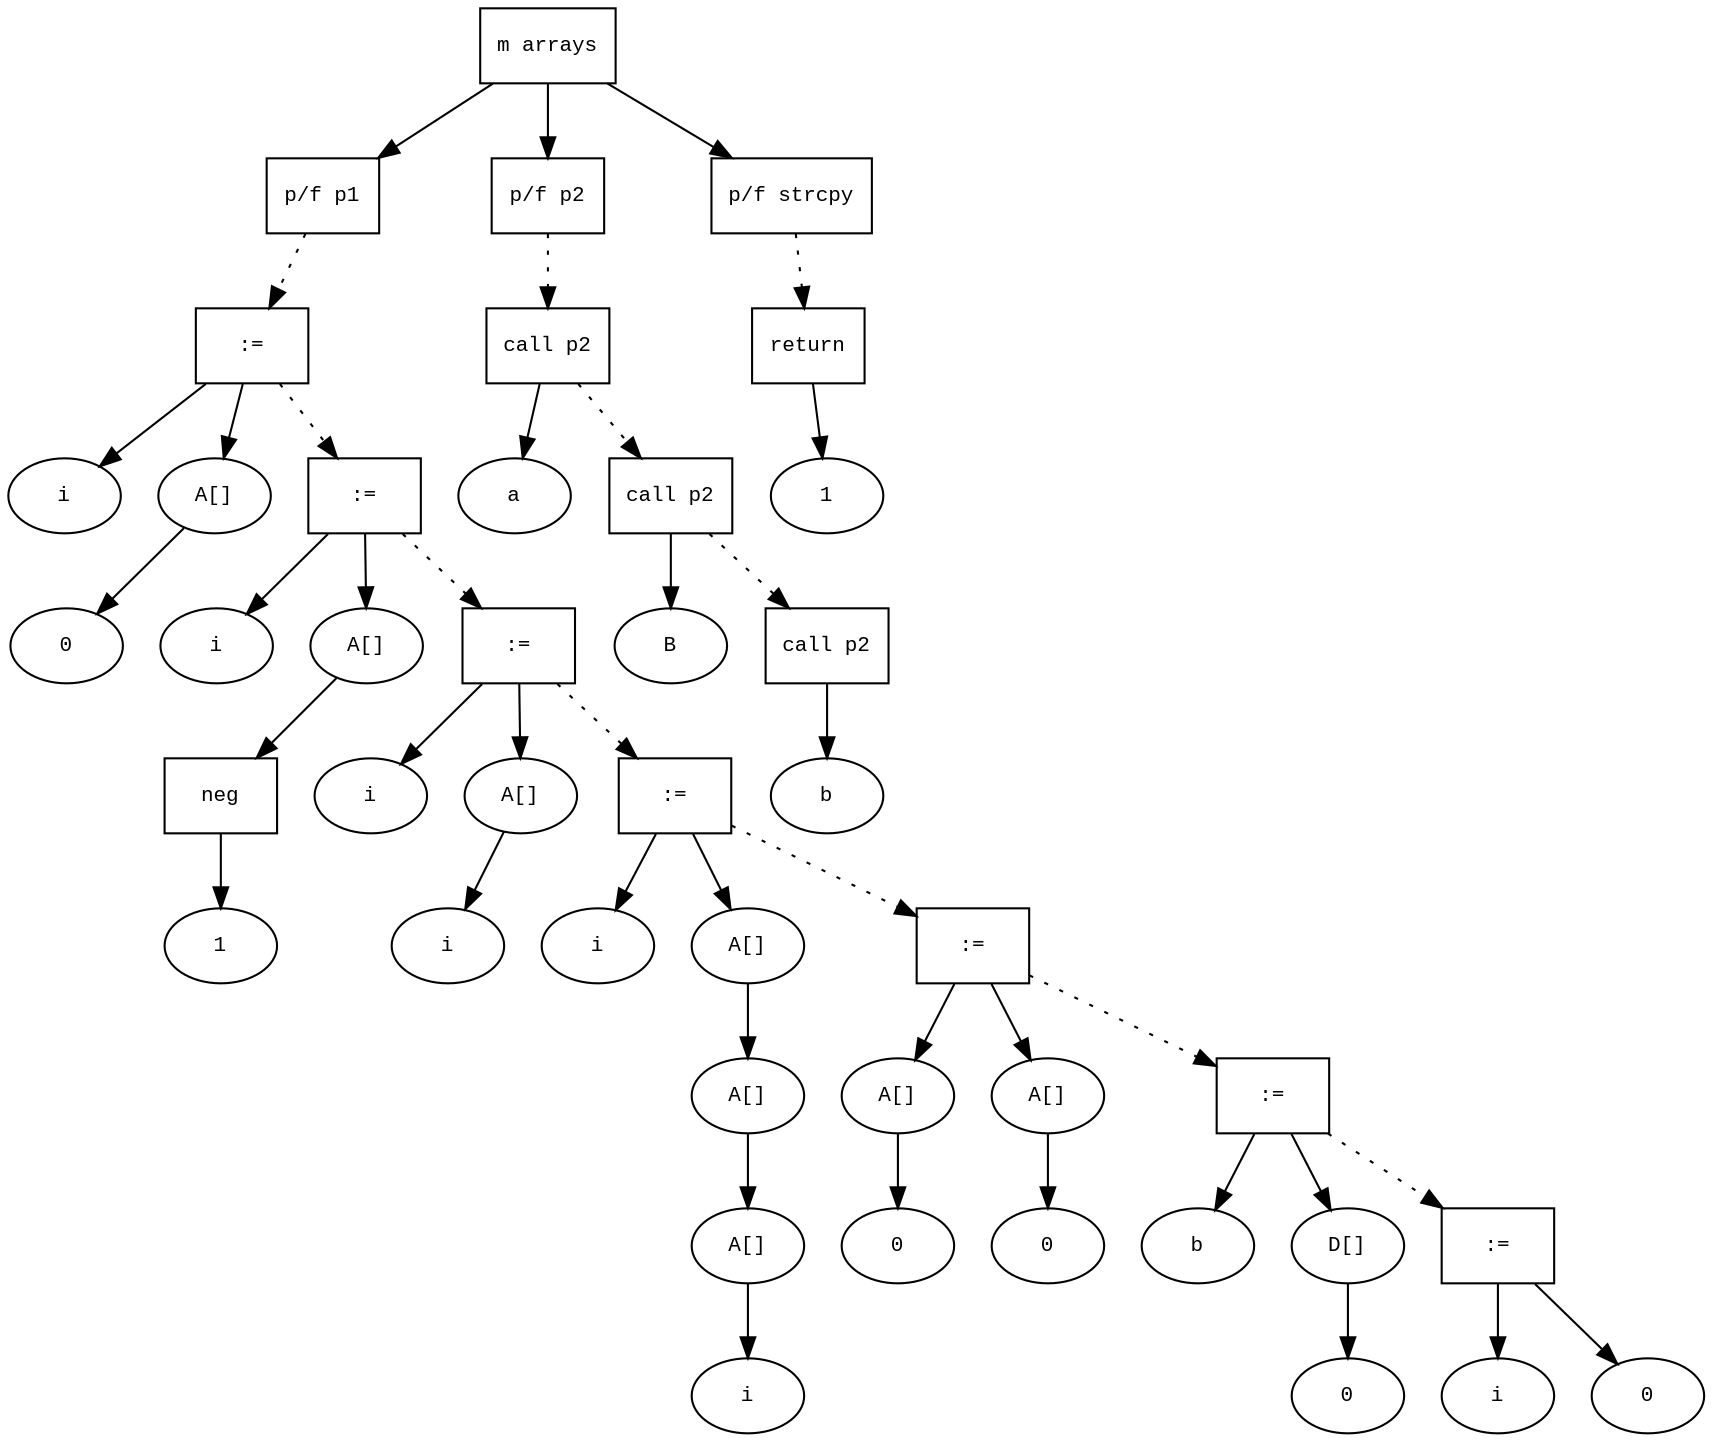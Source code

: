 digraph AST {
  graph [fontname="Times New Roman",fontsize=10];
  node  [fontname="Courier New",fontsize=10];
  edge  [fontname="Times New Roman",fontsize=10];

  node0 [label="m arrays",shape=box];
  node4 [label="p/f p1",shape=box];
  node16 [label=":=",shape=box];
  node13 [label="i",shape=ellipse];
  node16->node13;
  node14 [label="A[]",shape=ellipse];
  node15 [label="0",shape=ellipse];
  node14-> node15;
  node16->node14;
  node4 -> node16 [style=dotted];
  node21 [label=":=",shape=box];
  node17 [label="i",shape=ellipse];
  node21->node17;
  node18 [label="A[]",shape=ellipse];
  node20 [label="neg",shape=box];
  node19 [label="1",shape=ellipse];
  node20->node19;
  node18-> node20;
  node21->node18;
  node16 -> node21 [style=dotted];
  node25 [label=":=",shape=box];
  node22 [label="i",shape=ellipse];
  node25->node22;
  node23 [label="A[]",shape=ellipse];
  node24 [label="i",shape=ellipse];
  node23-> node24;
  node25->node23;
  node21 -> node25 [style=dotted];
  node31 [label=":=",shape=box];
  node26 [label="i",shape=ellipse];
  node31->node26;
  node27 [label="A[]",shape=ellipse];
  node28 [label="A[]",shape=ellipse];
  node29 [label="A[]",shape=ellipse];
  node30 [label="i",shape=ellipse];
  node29-> node30;
  node28-> node29;
  node27-> node28;
  node31->node27;
  node25 -> node31 [style=dotted];
  node36 [label=":=",shape=box];
  node32 [label="A[]",shape=ellipse];
  node33 [label="0",shape=ellipse];
  node32-> node33;
  node36->node32;
  node34 [label="A[]",shape=ellipse];
  node35 [label="0",shape=ellipse];
  node34-> node35;
  node36->node34;
  node31 -> node36 [style=dotted];
  node40 [label=":=",shape=box];
  node37 [label="b",shape=ellipse];
  node40->node37;
  node38 [label="D[]",shape=ellipse];
  node39 [label="0",shape=ellipse];
  node38-> node39;
  node40->node38;
  node36 -> node40 [style=dotted];
  node43 [label=":=",shape=box];
  node41 [label="i",shape=ellipse];
  node43->node41;
  node42 [label="0",shape=ellipse];
  node43->node42;
  node40 -> node43 [style=dotted];
  node0 -> node4;
  node44 [label="p/f p2",shape=box];
  node48 [label="call p2",shape=box];
  node49 [label="a",shape=ellipse];
  node48->node49;
  node44 -> node48 [style=dotted];
  node51 [label="call p2",shape=box];
  node52 [label="B",shape=ellipse];
  node51->node52;
  node48 -> node51 [style=dotted];
  node54 [label="call p2",shape=box];
  node55 [label="b",shape=ellipse];
  node54->node55;
  node51 -> node54 [style=dotted];
  node0 -> node44;
  node57 [label="p/f strcpy",shape=box];
  node63 [label="return",shape=box];
  node62 [label="1",shape=ellipse];
  node63->node62;
  node57 -> node63 [style=dotted];
  node0 -> node57;
}
